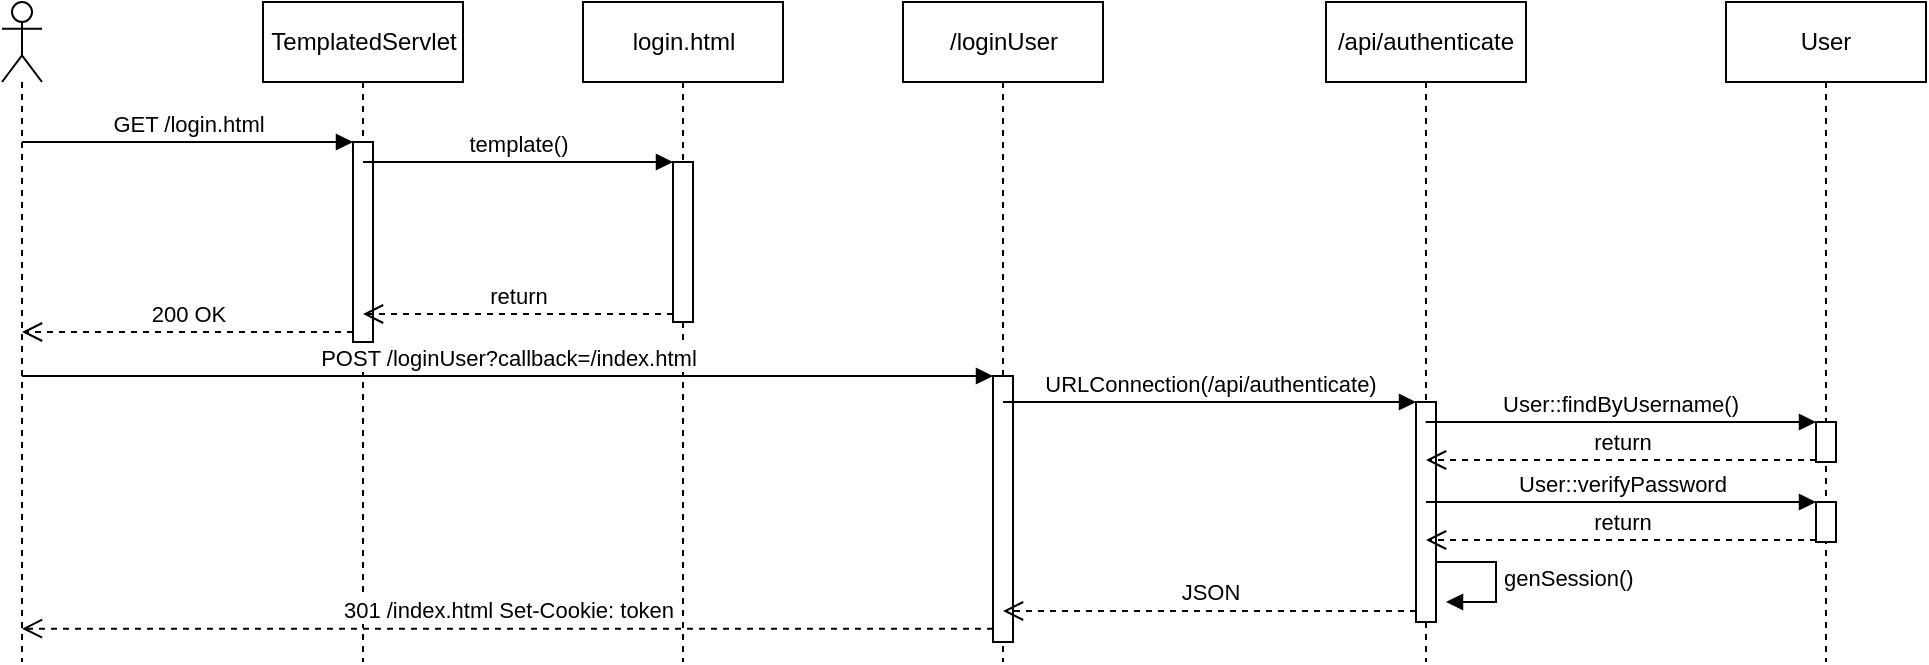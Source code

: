 <mxfile version="17.4.2" type="device" pages="3"><diagram id="y1XsxEIwCK7kVKtEAMbp" name="Login"><mxGraphModel dx="2694" dy="2154" grid="1" gridSize="10" guides="1" tooltips="1" connect="1" arrows="1" fold="1" page="1" pageScale="1" pageWidth="1169" pageHeight="827" math="0" shadow="0"><root><mxCell id="0"/><mxCell id="1" parent="0"/><mxCell id="82Okcf7m9_jJrimFjIhT-22" value="login.html" style="shape=umlLifeline;perimeter=lifelinePerimeter;whiteSpace=wrap;html=1;container=1;collapsible=0;recursiveResize=0;outlineConnect=0;" vertex="1" parent="1"><mxGeometry x="330.5" y="-800" width="100" height="330" as="geometry"/></mxCell><mxCell id="82Okcf7m9_jJrimFjIhT-23" value="" style="html=1;points=[];perimeter=orthogonalPerimeter;" vertex="1" parent="82Okcf7m9_jJrimFjIhT-22"><mxGeometry x="45" y="80" width="10" height="80" as="geometry"/></mxCell><mxCell id="82Okcf7m9_jJrimFjIhT-24" value="TemplatedServlet" style="shape=umlLifeline;perimeter=lifelinePerimeter;whiteSpace=wrap;html=1;container=1;collapsible=0;recursiveResize=0;outlineConnect=0;" vertex="1" parent="1"><mxGeometry x="170.5" y="-800" width="100" height="330" as="geometry"/></mxCell><mxCell id="82Okcf7m9_jJrimFjIhT-25" value="" style="html=1;points=[];perimeter=orthogonalPerimeter;" vertex="1" parent="82Okcf7m9_jJrimFjIhT-24"><mxGeometry x="45" y="70" width="10" height="100" as="geometry"/></mxCell><mxCell id="82Okcf7m9_jJrimFjIhT-26" value="GET /login.html" style="html=1;verticalAlign=bottom;endArrow=block;entryX=0;entryY=0;rounded=0;" edge="1" parent="1" source="82Okcf7m9_jJrimFjIhT-35" target="82Okcf7m9_jJrimFjIhT-25"><mxGeometry relative="1" as="geometry"><mxPoint x="90" y="-730" as="sourcePoint"/></mxGeometry></mxCell><mxCell id="82Okcf7m9_jJrimFjIhT-27" value="200 OK" style="html=1;verticalAlign=bottom;endArrow=open;dashed=1;endSize=8;exitX=0;exitY=0.95;rounded=0;" edge="1" parent="1" source="82Okcf7m9_jJrimFjIhT-25" target="82Okcf7m9_jJrimFjIhT-35"><mxGeometry relative="1" as="geometry"><mxPoint x="90" y="-635" as="targetPoint"/></mxGeometry></mxCell><mxCell id="82Okcf7m9_jJrimFjIhT-28" value="template()" style="html=1;verticalAlign=bottom;endArrow=block;entryX=0;entryY=0;rounded=0;" edge="1" parent="1" source="82Okcf7m9_jJrimFjIhT-24" target="82Okcf7m9_jJrimFjIhT-23"><mxGeometry relative="1" as="geometry"><mxPoint x="160.5" y="-620" as="sourcePoint"/></mxGeometry></mxCell><mxCell id="82Okcf7m9_jJrimFjIhT-29" value="return" style="html=1;verticalAlign=bottom;endArrow=open;dashed=1;endSize=8;exitX=0;exitY=0.95;rounded=0;" edge="1" parent="1" source="82Okcf7m9_jJrimFjIhT-23" target="82Okcf7m9_jJrimFjIhT-24"><mxGeometry relative="1" as="geometry"><mxPoint x="160.5" y="-544" as="targetPoint"/></mxGeometry></mxCell><mxCell id="82Okcf7m9_jJrimFjIhT-30" value="/loginUser" style="shape=umlLifeline;perimeter=lifelinePerimeter;whiteSpace=wrap;html=1;container=1;collapsible=0;recursiveResize=0;outlineConnect=0;" vertex="1" parent="1"><mxGeometry x="490.5" y="-800" width="100" height="330" as="geometry"/></mxCell><mxCell id="82Okcf7m9_jJrimFjIhT-31" value="" style="html=1;points=[];perimeter=orthogonalPerimeter;" vertex="1" parent="82Okcf7m9_jJrimFjIhT-30"><mxGeometry x="45" y="187" width="10" height="133" as="geometry"/></mxCell><mxCell id="82Okcf7m9_jJrimFjIhT-32" value="User" style="shape=umlLifeline;perimeter=lifelinePerimeter;whiteSpace=wrap;html=1;container=1;collapsible=0;recursiveResize=0;outlineConnect=0;" vertex="1" parent="1"><mxGeometry x="902" y="-800" width="100" height="330" as="geometry"/></mxCell><mxCell id="82Okcf7m9_jJrimFjIhT-33" value="" style="html=1;points=[];perimeter=orthogonalPerimeter;" vertex="1" parent="82Okcf7m9_jJrimFjIhT-32"><mxGeometry x="45" y="210" width="10" height="20" as="geometry"/></mxCell><mxCell id="82Okcf7m9_jJrimFjIhT-34" value="" style="html=1;points=[];perimeter=orthogonalPerimeter;" vertex="1" parent="82Okcf7m9_jJrimFjIhT-32"><mxGeometry x="45" y="250" width="10" height="20" as="geometry"/></mxCell><mxCell id="82Okcf7m9_jJrimFjIhT-35" value="" style="shape=umlLifeline;participant=umlActor;perimeter=lifelinePerimeter;whiteSpace=wrap;html=1;container=1;collapsible=0;recursiveResize=0;verticalAlign=top;spacingTop=36;outlineConnect=0;" vertex="1" parent="1"><mxGeometry x="40" y="-800" width="20" height="330" as="geometry"/></mxCell><mxCell id="82Okcf7m9_jJrimFjIhT-36" value="POST /loginUser?callback=/index.html" style="html=1;verticalAlign=bottom;endArrow=block;entryX=0;entryY=0;rounded=0;" edge="1" parent="1" source="82Okcf7m9_jJrimFjIhT-35" target="82Okcf7m9_jJrimFjIhT-31"><mxGeometry relative="1" as="geometry"><mxPoint x="240" y="-620" as="sourcePoint"/></mxGeometry></mxCell><mxCell id="82Okcf7m9_jJrimFjIhT-37" value="301 /index.html Set-Cookie: token" style="html=1;verticalAlign=bottom;endArrow=open;dashed=1;endSize=8;exitX=0;exitY=0.95;rounded=0;" edge="1" parent="1" source="82Okcf7m9_jJrimFjIhT-31" target="82Okcf7m9_jJrimFjIhT-35"><mxGeometry relative="1" as="geometry"><mxPoint x="240" y="-544" as="targetPoint"/></mxGeometry></mxCell><mxCell id="82Okcf7m9_jJrimFjIhT-38" value="/api/authenticate" style="shape=umlLifeline;perimeter=lifelinePerimeter;whiteSpace=wrap;html=1;container=1;collapsible=0;recursiveResize=0;outlineConnect=0;" vertex="1" parent="1"><mxGeometry x="702" y="-800" width="100" height="330" as="geometry"/></mxCell><mxCell id="82Okcf7m9_jJrimFjIhT-39" value="" style="html=1;points=[];perimeter=orthogonalPerimeter;" vertex="1" parent="82Okcf7m9_jJrimFjIhT-38"><mxGeometry x="45" y="200" width="10" height="110" as="geometry"/></mxCell><mxCell id="82Okcf7m9_jJrimFjIhT-40" value="genSession()" style="edgeStyle=orthogonalEdgeStyle;html=1;align=left;spacingLeft=2;endArrow=block;rounded=0;entryX=1;entryY=0;" edge="1" parent="82Okcf7m9_jJrimFjIhT-38"><mxGeometry relative="1" as="geometry"><mxPoint x="55" y="280" as="sourcePoint"/><Array as="points"><mxPoint x="85" y="280"/></Array><mxPoint x="60" y="300" as="targetPoint"/></mxGeometry></mxCell><mxCell id="82Okcf7m9_jJrimFjIhT-41" value="URLConnection(/api/authenticate)" style="html=1;verticalAlign=bottom;endArrow=block;entryX=0;entryY=0;rounded=0;" edge="1" parent="1" source="82Okcf7m9_jJrimFjIhT-30" target="82Okcf7m9_jJrimFjIhT-39"><mxGeometry relative="1" as="geometry"><mxPoint x="590" y="-610" as="sourcePoint"/></mxGeometry></mxCell><mxCell id="82Okcf7m9_jJrimFjIhT-42" value="JSON" style="html=1;verticalAlign=bottom;endArrow=open;dashed=1;endSize=8;exitX=0;exitY=0.95;rounded=0;" edge="1" parent="1" source="82Okcf7m9_jJrimFjIhT-39" target="82Okcf7m9_jJrimFjIhT-30"><mxGeometry relative="1" as="geometry"><mxPoint x="590" y="-534" as="targetPoint"/></mxGeometry></mxCell><mxCell id="82Okcf7m9_jJrimFjIhT-43" value="User::findByUsername()" style="html=1;verticalAlign=bottom;endArrow=block;entryX=0;entryY=0;rounded=0;" edge="1" parent="1" target="82Okcf7m9_jJrimFjIhT-33"><mxGeometry relative="1" as="geometry"><mxPoint x="751.81" y="-590" as="sourcePoint"/></mxGeometry></mxCell><mxCell id="82Okcf7m9_jJrimFjIhT-44" value="return" style="html=1;verticalAlign=bottom;endArrow=open;dashed=1;endSize=8;exitX=0;exitY=0.95;rounded=0;" edge="1" parent="1" source="82Okcf7m9_jJrimFjIhT-33" target="82Okcf7m9_jJrimFjIhT-38"><mxGeometry relative="1" as="geometry"><mxPoint x="877" y="-514" as="targetPoint"/></mxGeometry></mxCell><mxCell id="82Okcf7m9_jJrimFjIhT-45" value="User::verifyPassword" style="html=1;verticalAlign=bottom;endArrow=block;entryX=0;entryY=0;rounded=0;" edge="1" parent="1" source="82Okcf7m9_jJrimFjIhT-38" target="82Okcf7m9_jJrimFjIhT-34"><mxGeometry relative="1" as="geometry"><mxPoint x="877" y="-550" as="sourcePoint"/></mxGeometry></mxCell><mxCell id="82Okcf7m9_jJrimFjIhT-46" value="return" style="html=1;verticalAlign=bottom;endArrow=open;dashed=1;endSize=8;exitX=0;exitY=0.95;rounded=0;" edge="1" parent="1" source="82Okcf7m9_jJrimFjIhT-34" target="82Okcf7m9_jJrimFjIhT-38"><mxGeometry relative="1" as="geometry"><mxPoint x="877" y="-474" as="targetPoint"/></mxGeometry></mxCell></root></mxGraphModel></diagram><diagram id="XQHrjyWw7GbRLVLHoxnF" name="Register"><mxGraphModel dx="1886" dy="1756" grid="1" gridSize="10" guides="1" tooltips="1" connect="1" arrows="1" fold="1" page="1" pageScale="1" pageWidth="1169" pageHeight="827" math="0" shadow="0"><root><mxCell id="0"/><mxCell id="1" parent="0"/><mxCell id="KxeTlseG_vomW1WE5cZa-1" value="register.html" style="shape=umlLifeline;perimeter=lifelinePerimeter;whiteSpace=wrap;html=1;container=1;collapsible=0;recursiveResize=0;outlineConnect=0;" vertex="1" parent="1"><mxGeometry x="290" y="-800" width="100" height="320" as="geometry"/></mxCell><mxCell id="KxeTlseG_vomW1WE5cZa-2" value="" style="html=1;points=[];perimeter=orthogonalPerimeter;" vertex="1" parent="KxeTlseG_vomW1WE5cZa-1"><mxGeometry x="45" y="80" width="10" height="80" as="geometry"/></mxCell><mxCell id="KxeTlseG_vomW1WE5cZa-3" value="" style="shape=umlLifeline;participant=umlActor;perimeter=lifelinePerimeter;whiteSpace=wrap;html=1;container=1;collapsible=0;recursiveResize=0;verticalAlign=top;spacingTop=36;outlineConnect=0;" vertex="1" parent="1"><mxGeometry x="40" y="-800" width="20" height="320" as="geometry"/></mxCell><mxCell id="KxeTlseG_vomW1WE5cZa-4" value="TemplatedServlet" style="shape=umlLifeline;perimeter=lifelinePerimeter;whiteSpace=wrap;html=1;container=1;collapsible=0;recursiveResize=0;outlineConnect=0;" vertex="1" parent="1"><mxGeometry x="130" y="-800" width="100" height="320" as="geometry"/></mxCell><mxCell id="KxeTlseG_vomW1WE5cZa-5" value="" style="html=1;points=[];perimeter=orthogonalPerimeter;" vertex="1" parent="KxeTlseG_vomW1WE5cZa-4"><mxGeometry x="45" y="70" width="10" height="100" as="geometry"/></mxCell><mxCell id="KxeTlseG_vomW1WE5cZa-6" value="GET /register.html" style="html=1;verticalAlign=bottom;endArrow=block;entryX=0;entryY=0;rounded=0;" edge="1" parent="1" source="KxeTlseG_vomW1WE5cZa-3" target="KxeTlseG_vomW1WE5cZa-5"><mxGeometry relative="1" as="geometry"><mxPoint x="400" y="-450" as="sourcePoint"/></mxGeometry></mxCell><mxCell id="KxeTlseG_vomW1WE5cZa-7" value="200 OK" style="html=1;verticalAlign=bottom;endArrow=open;dashed=1;endSize=8;exitX=0;exitY=0.95;rounded=0;" edge="1" parent="1" source="KxeTlseG_vomW1WE5cZa-5" target="KxeTlseG_vomW1WE5cZa-3"><mxGeometry relative="1" as="geometry"><mxPoint x="400" y="-374" as="targetPoint"/></mxGeometry></mxCell><mxCell id="KxeTlseG_vomW1WE5cZa-8" value="template()" style="html=1;verticalAlign=bottom;endArrow=block;entryX=0;entryY=0;rounded=0;" edge="1" parent="1" source="KxeTlseG_vomW1WE5cZa-4" target="KxeTlseG_vomW1WE5cZa-2"><mxGeometry relative="1" as="geometry"><mxPoint x="120" y="-620" as="sourcePoint"/></mxGeometry></mxCell><mxCell id="KxeTlseG_vomW1WE5cZa-9" value="return" style="html=1;verticalAlign=bottom;endArrow=open;dashed=1;endSize=8;exitX=0;exitY=0.95;rounded=0;" edge="1" parent="1" source="KxeTlseG_vomW1WE5cZa-2" target="KxeTlseG_vomW1WE5cZa-4"><mxGeometry relative="1" as="geometry"><mxPoint x="120" y="-544" as="targetPoint"/></mxGeometry></mxCell><mxCell id="KxeTlseG_vomW1WE5cZa-10" value="POST /api/register?callback=/index.html" style="html=1;verticalAlign=bottom;endArrow=block;rounded=0;" edge="1" parent="1" source="KxeTlseG_vomW1WE5cZa-3" target="KxeTlseG_vomW1WE5cZa-22"><mxGeometry relative="1" as="geometry"><mxPoint x="120" y="-620" as="sourcePoint"/><mxPoint x="495" y="-610" as="targetPoint"/></mxGeometry></mxCell><mxCell id="KxeTlseG_vomW1WE5cZa-11" value="/api/register" style="shape=umlLifeline;perimeter=lifelinePerimeter;whiteSpace=wrap;html=1;container=1;collapsible=0;recursiveResize=0;outlineConnect=0;" vertex="1" parent="1"><mxGeometry x="640" y="-800" width="100" height="320" as="geometry"/></mxCell><mxCell id="KxeTlseG_vomW1WE5cZa-12" value="" style="html=1;points=[];perimeter=orthogonalPerimeter;" vertex="1" parent="KxeTlseG_vomW1WE5cZa-11"><mxGeometry x="45" y="200" width="10" height="90" as="geometry"/></mxCell><mxCell id="KxeTlseG_vomW1WE5cZa-13" value="301 /index.html" style="html=1;verticalAlign=bottom;endArrow=open;dashed=1;endSize=8;exitX=0;exitY=0.95;rounded=0;" edge="1" parent="1" source="KxeTlseG_vomW1WE5cZa-22" target="KxeTlseG_vomW1WE5cZa-3"><mxGeometry relative="1" as="geometry"><mxPoint x="160" y="-554" as="targetPoint"/></mxGeometry></mxCell><mxCell id="KxeTlseG_vomW1WE5cZa-14" value="User" style="shape=umlLifeline;perimeter=lifelinePerimeter;whiteSpace=wrap;html=1;container=1;collapsible=0;recursiveResize=0;outlineConnect=0;" vertex="1" parent="1"><mxGeometry x="800" y="-800" width="100" height="320" as="geometry"/></mxCell><mxCell id="KxeTlseG_vomW1WE5cZa-15" value="" style="html=1;points=[];perimeter=orthogonalPerimeter;" vertex="1" parent="KxeTlseG_vomW1WE5cZa-14"><mxGeometry x="45" y="210" width="10" height="20" as="geometry"/></mxCell><mxCell id="KxeTlseG_vomW1WE5cZa-16" value="" style="html=1;points=[];perimeter=orthogonalPerimeter;" vertex="1" parent="KxeTlseG_vomW1WE5cZa-14"><mxGeometry x="45" y="254" width="10" height="26" as="geometry"/></mxCell><mxCell id="KxeTlseG_vomW1WE5cZa-17" value="User::new" style="html=1;verticalAlign=bottom;endArrow=block;entryX=0;entryY=0;rounded=0;" edge="1" parent="1" source="KxeTlseG_vomW1WE5cZa-11" target="KxeTlseG_vomW1WE5cZa-15"><mxGeometry relative="1" as="geometry"><mxPoint x="774" y="-570" as="sourcePoint"/></mxGeometry></mxCell><mxCell id="KxeTlseG_vomW1WE5cZa-18" value="return" style="html=1;verticalAlign=bottom;endArrow=open;dashed=1;endSize=8;exitX=0;exitY=0.95;rounded=0;" edge="1" parent="1" source="KxeTlseG_vomW1WE5cZa-15" target="KxeTlseG_vomW1WE5cZa-11"><mxGeometry relative="1" as="geometry"><mxPoint x="774" y="-494" as="targetPoint"/></mxGeometry></mxCell><mxCell id="KxeTlseG_vomW1WE5cZa-19" value="User::save" style="html=1;verticalAlign=bottom;endArrow=block;entryX=0;entryY=0;rounded=0;" edge="1" parent="1" source="KxeTlseG_vomW1WE5cZa-11" target="KxeTlseG_vomW1WE5cZa-16"><mxGeometry relative="1" as="geometry"><mxPoint x="610" y="-570" as="sourcePoint"/></mxGeometry></mxCell><mxCell id="KxeTlseG_vomW1WE5cZa-20" value="return" style="html=1;verticalAlign=bottom;endArrow=open;dashed=1;endSize=8;exitX=0;exitY=0.95;rounded=0;" edge="1" parent="1" source="KxeTlseG_vomW1WE5cZa-16" target="KxeTlseG_vomW1WE5cZa-11"><mxGeometry relative="1" as="geometry"><mxPoint x="610" y="-494" as="targetPoint"/></mxGeometry></mxCell><mxCell id="KxeTlseG_vomW1WE5cZa-21" value="/registerUser" style="shape=umlLifeline;perimeter=lifelinePerimeter;whiteSpace=wrap;html=1;container=1;collapsible=0;recursiveResize=0;outlineConnect=0;" vertex="1" parent="1"><mxGeometry x="440" y="-800" width="100" height="320" as="geometry"/></mxCell><mxCell id="KxeTlseG_vomW1WE5cZa-22" value="" style="html=1;points=[];perimeter=orthogonalPerimeter;" vertex="1" parent="KxeTlseG_vomW1WE5cZa-21"><mxGeometry x="45" y="190" width="10" height="110" as="geometry"/></mxCell><mxCell id="KxeTlseG_vomW1WE5cZa-23" value="URLConnection(/api/register)" style="html=1;verticalAlign=bottom;endArrow=block;entryX=0;entryY=0;rounded=0;" edge="1" parent="1" source="KxeTlseG_vomW1WE5cZa-21" target="KxeTlseG_vomW1WE5cZa-12"><mxGeometry relative="1" as="geometry"><mxPoint x="650" y="-595" as="sourcePoint"/></mxGeometry></mxCell><mxCell id="KxeTlseG_vomW1WE5cZa-24" value="JSON" style="html=1;verticalAlign=bottom;endArrow=open;dashed=1;endSize=8;exitX=0;exitY=0.95;rounded=0;" edge="1" parent="1" source="KxeTlseG_vomW1WE5cZa-12" target="KxeTlseG_vomW1WE5cZa-21"><mxGeometry relative="1" as="geometry"><mxPoint x="650" y="-519" as="targetPoint"/></mxGeometry></mxCell></root></mxGraphModel></diagram><diagram id="w53MdEqn_30gFPJ-MU9s" name="Home"><mxGraphModel dx="1886" dy="929" grid="1" gridSize="10" guides="1" tooltips="1" connect="1" arrows="1" fold="1" page="1" pageScale="1" pageWidth="1169" pageHeight="827" math="0" shadow="0"><root><mxCell id="0"/><mxCell id="1" parent="0"/><mxCell id="Y1QtqsatwkE0ORBN8S-4-1" value="if logged in" style="shape=umlFrame;whiteSpace=wrap;html=1;width=80;height=20;" vertex="1" parent="1"><mxGeometry x="80" y="90" width="800" height="430" as="geometry"/></mxCell><mxCell id="Y1QtqsatwkE0ORBN8S-4-2" value="" style="shape=umlLifeline;participant=umlActor;perimeter=lifelinePerimeter;whiteSpace=wrap;html=1;container=1;collapsible=0;recursiveResize=0;verticalAlign=top;spacingTop=36;outlineConnect=0;" vertex="1" parent="1"><mxGeometry x="40" y="40" width="20" height="490" as="geometry"/></mxCell><mxCell id="Y1QtqsatwkE0ORBN8S-4-3" value="LoginFilter" style="shape=umlLifeline;perimeter=lifelinePerimeter;whiteSpace=wrap;html=1;container=1;collapsible=0;recursiveResize=0;outlineConnect=0;" vertex="1" parent="1"><mxGeometry x="160" y="40" width="100" height="490" as="geometry"/></mxCell><mxCell id="Y1QtqsatwkE0ORBN8S-4-4" value="&lt;br&gt;" style="html=1;points=[];perimeter=orthogonalPerimeter;" vertex="1" parent="Y1QtqsatwkE0ORBN8S-4-3"><mxGeometry x="45.5" y="90" width="10" height="170" as="geometry"/></mxCell><mxCell id="Y1QtqsatwkE0ORBN8S-4-5" value="" style="html=1;points=[];perimeter=orthogonalPerimeter;" vertex="1" parent="Y1QtqsatwkE0ORBN8S-4-3"><mxGeometry x="45" y="320" width="10" height="24" as="geometry"/></mxCell><mxCell id="Y1QtqsatwkE0ORBN8S-4-6" value="" style="html=1;points=[];perimeter=orthogonalPerimeter;" vertex="1" parent="Y1QtqsatwkE0ORBN8S-4-3"><mxGeometry x="45" y="410" width="10" height="50" as="geometry"/></mxCell><mxCell id="Y1QtqsatwkE0ORBN8S-4-7" value="api/verify" style="shape=umlLifeline;perimeter=lifelinePerimeter;whiteSpace=wrap;html=1;container=1;collapsible=0;recursiveResize=0;outlineConnect=0;" vertex="1" parent="1"><mxGeometry x="320" y="40" width="100" height="490" as="geometry"/></mxCell><mxCell id="Y1QtqsatwkE0ORBN8S-4-8" value="" style="html=1;points=[];perimeter=orthogonalPerimeter;" vertex="1" parent="Y1QtqsatwkE0ORBN8S-4-7"><mxGeometry x="45.5" y="100" width="10" height="30" as="geometry"/></mxCell><mxCell id="Y1QtqsatwkE0ORBN8S-4-9" value="" style="html=1;points=[];perimeter=orthogonalPerimeter;" vertex="1" parent="Y1QtqsatwkE0ORBN8S-4-7"><mxGeometry x="45.5" y="420" width="10" height="30" as="geometry"/></mxCell><mxCell id="Y1QtqsatwkE0ORBN8S-4-10" value="GET /; Cookie: token" style="html=1;verticalAlign=bottom;endArrow=block;entryX=0;entryY=0;rounded=0;" edge="1" parent="1" source="Y1QtqsatwkE0ORBN8S-4-2" target="Y1QtqsatwkE0ORBN8S-4-4"><mxGeometry relative="1" as="geometry"><mxPoint x="135.5" y="130" as="sourcePoint"/></mxGeometry></mxCell><mxCell id="Y1QtqsatwkE0ORBN8S-4-11" value="200 OK" style="html=1;verticalAlign=bottom;endArrow=open;dashed=1;endSize=8;exitX=0;exitY=0.95;rounded=0;" edge="1" parent="1" source="Y1QtqsatwkE0ORBN8S-4-4" target="Y1QtqsatwkE0ORBN8S-4-2"><mxGeometry relative="1" as="geometry"><mxPoint x="135.5" y="206" as="targetPoint"/></mxGeometry></mxCell><mxCell id="Y1QtqsatwkE0ORBN8S-4-12" value="URLConnection(api/verify)" style="html=1;verticalAlign=bottom;endArrow=block;entryX=0;entryY=0;rounded=0;" edge="1" parent="1" source="Y1QtqsatwkE0ORBN8S-4-3" target="Y1QtqsatwkE0ORBN8S-4-8"><mxGeometry relative="1" as="geometry"><mxPoint x="295.5" y="140" as="sourcePoint"/></mxGeometry></mxCell><mxCell id="Y1QtqsatwkE0ORBN8S-4-13" value="200 OK" style="html=1;verticalAlign=bottom;endArrow=open;dashed=1;endSize=8;exitX=0;exitY=0.95;rounded=0;" edge="1" parent="1" source="Y1QtqsatwkE0ORBN8S-4-8" target="Y1QtqsatwkE0ORBN8S-4-3"><mxGeometry relative="1" as="geometry"><mxPoint x="295.5" y="216" as="targetPoint"/></mxGeometry></mxCell><mxCell id="Y1QtqsatwkE0ORBN8S-4-14" value="/home" style="shape=umlLifeline;perimeter=lifelinePerimeter;whiteSpace=wrap;html=1;container=1;collapsible=0;recursiveResize=0;outlineConnect=0;" vertex="1" parent="1"><mxGeometry x="450" y="40" width="100" height="490" as="geometry"/></mxCell><mxCell id="Y1QtqsatwkE0ORBN8S-4-15" value="" style="html=1;points=[];perimeter=orthogonalPerimeter;" vertex="1" parent="Y1QtqsatwkE0ORBN8S-4-14"><mxGeometry x="45" y="150" width="10" height="100" as="geometry"/></mxCell><mxCell id="Y1QtqsatwkE0ORBN8S-4-16" value="doFilter()" style="html=1;verticalAlign=bottom;endArrow=block;entryX=0;entryY=0;rounded=0;" edge="1" parent="1" source="Y1QtqsatwkE0ORBN8S-4-3" target="Y1QtqsatwkE0ORBN8S-4-15"><mxGeometry relative="1" as="geometry"><mxPoint x="280" y="60" as="sourcePoint"/></mxGeometry></mxCell><mxCell id="Y1QtqsatwkE0ORBN8S-4-17" value="200 OK" style="html=1;verticalAlign=bottom;endArrow=open;dashed=1;endSize=8;exitX=0;exitY=0.95;rounded=0;" edge="1" parent="1" source="Y1QtqsatwkE0ORBN8S-4-15" target="Y1QtqsatwkE0ORBN8S-4-3"><mxGeometry relative="1" as="geometry"><mxPoint x="280" y="136" as="targetPoint"/></mxGeometry></mxCell><mxCell id="Y1QtqsatwkE0ORBN8S-4-18" value="/api/userDetails" style="shape=umlLifeline;perimeter=lifelinePerimeter;whiteSpace=wrap;html=1;container=1;collapsible=0;recursiveResize=0;outlineConnect=0;" vertex="1" parent="1"><mxGeometry x="602" y="40" width="100" height="490" as="geometry"/></mxCell><mxCell id="Y1QtqsatwkE0ORBN8S-4-19" value="" style="html=1;points=[];perimeter=orthogonalPerimeter;" vertex="1" parent="Y1QtqsatwkE0ORBN8S-4-18"><mxGeometry x="45" y="160" width="10" height="30" as="geometry"/></mxCell><mxCell id="Y1QtqsatwkE0ORBN8S-4-20" value="URLConnection(...)" style="html=1;verticalAlign=bottom;endArrow=block;entryX=0;entryY=0;rounded=0;" edge="1" parent="1" source="Y1QtqsatwkE0ORBN8S-4-14" target="Y1QtqsatwkE0ORBN8S-4-19"><mxGeometry relative="1" as="geometry"><mxPoint x="580" y="190" as="sourcePoint"/></mxGeometry></mxCell><mxCell id="Y1QtqsatwkE0ORBN8S-4-21" value="JSON" style="html=1;verticalAlign=bottom;endArrow=open;dashed=1;endSize=8;exitX=0;exitY=0.95;rounded=0;" edge="1" parent="1" source="Y1QtqsatwkE0ORBN8S-4-19" target="Y1QtqsatwkE0ORBN8S-4-14"><mxGeometry relative="1" as="geometry"><mxPoint x="580" y="266" as="targetPoint"/></mxGeometry></mxCell><mxCell id="Y1QtqsatwkE0ORBN8S-4-22" value="index.html" style="shape=umlLifeline;perimeter=lifelinePerimeter;whiteSpace=wrap;html=1;container=1;collapsible=0;recursiveResize=0;outlineConnect=0;" vertex="1" parent="1"><mxGeometry x="760" y="40" width="100" height="490" as="geometry"/></mxCell><mxCell id="Y1QtqsatwkE0ORBN8S-4-23" value="" style="html=1;points=[];perimeter=orthogonalPerimeter;" vertex="1" parent="Y1QtqsatwkE0ORBN8S-4-22"><mxGeometry x="46" y="210" width="10" height="20" as="geometry"/></mxCell><mxCell id="Y1QtqsatwkE0ORBN8S-4-24" value="template()" style="html=1;verticalAlign=bottom;endArrow=block;entryX=0;entryY=0;rounded=0;" edge="1" parent="1" source="Y1QtqsatwkE0ORBN8S-4-14" target="Y1QtqsatwkE0ORBN8S-4-23"><mxGeometry relative="1" as="geometry"><mxPoint x="736" y="240" as="sourcePoint"/></mxGeometry></mxCell><mxCell id="Y1QtqsatwkE0ORBN8S-4-25" value="return" style="html=1;verticalAlign=bottom;endArrow=open;dashed=1;endSize=8;exitX=0;exitY=0.95;rounded=0;" edge="1" parent="1" source="Y1QtqsatwkE0ORBN8S-4-23" target="Y1QtqsatwkE0ORBN8S-4-14"><mxGeometry relative="1" as="geometry"><mxPoint x="736" y="316" as="targetPoint"/></mxGeometry></mxCell><mxCell id="Y1QtqsatwkE0ORBN8S-4-26" value="" style="line;strokeWidth=1;fillColor=none;align=left;verticalAlign=middle;spacingTop=-1;spacingLeft=3;spacingRight=3;rotatable=0;labelPosition=right;points=[];portConstraint=eastwest;" vertex="1" parent="1"><mxGeometry x="80" y="310" width="800" height="8" as="geometry"/></mxCell><mxCell id="Y1QtqsatwkE0ORBN8S-4-27" value="GET /" style="html=1;verticalAlign=bottom;endArrow=block;entryX=0;entryY=0;rounded=0;" edge="1" parent="1" source="Y1QtqsatwkE0ORBN8S-4-2" target="Y1QtqsatwkE0ORBN8S-4-5"><mxGeometry relative="1" as="geometry"><mxPoint x="135.5" y="336" as="sourcePoint"/></mxGeometry></mxCell><mxCell id="Y1QtqsatwkE0ORBN8S-4-28" value="301 /login.html" style="html=1;verticalAlign=bottom;endArrow=open;dashed=1;endSize=8;exitX=0;exitY=0.95;rounded=0;" edge="1" parent="1" source="Y1QtqsatwkE0ORBN8S-4-5" target="Y1QtqsatwkE0ORBN8S-4-2"><mxGeometry relative="1" as="geometry"><mxPoint x="135.5" y="412" as="targetPoint"/></mxGeometry></mxCell><mxCell id="Y1QtqsatwkE0ORBN8S-4-29" value="[ else if no cookie ]" style="text;html=1;strokeColor=none;fillColor=none;align=left;verticalAlign=middle;whiteSpace=wrap;rounded=0;" vertex="1" parent="1"><mxGeometry x="90" y="318" width="110" height="30" as="geometry"/></mxCell><mxCell id="Y1QtqsatwkE0ORBN8S-4-30" value="" style="line;strokeWidth=1;fillColor=none;align=left;verticalAlign=middle;spacingTop=-1;spacingLeft=3;spacingRight=3;rotatable=0;labelPosition=right;points=[];portConstraint=eastwest;" vertex="1" parent="1"><mxGeometry x="80" y="400" width="800" height="8" as="geometry"/></mxCell><mxCell id="Y1QtqsatwkE0ORBN8S-4-31" value="[ else if expired or wrong ]" style="text;html=1;strokeColor=none;fillColor=none;align=left;verticalAlign=middle;whiteSpace=wrap;rounded=0;" vertex="1" parent="1"><mxGeometry x="90" y="408" width="150" height="30" as="geometry"/></mxCell><mxCell id="Y1QtqsatwkE0ORBN8S-4-32" value="GET /; Cookie: token" style="html=1;verticalAlign=bottom;endArrow=block;entryX=0;entryY=0;rounded=0;" edge="1" parent="1" source="Y1QtqsatwkE0ORBN8S-4-2" target="Y1QtqsatwkE0ORBN8S-4-6"><mxGeometry relative="1" as="geometry"><mxPoint x="135" y="450" as="sourcePoint"/></mxGeometry></mxCell><mxCell id="Y1QtqsatwkE0ORBN8S-4-33" value="return" style="html=1;verticalAlign=bottom;endArrow=open;dashed=1;endSize=8;exitX=0;exitY=0.95;rounded=0;" edge="1" parent="1" source="Y1QtqsatwkE0ORBN8S-4-6" target="Y1QtqsatwkE0ORBN8S-4-2"><mxGeometry relative="1" as="geometry"><mxPoint x="135" y="526" as="targetPoint"/></mxGeometry></mxCell><mxCell id="Y1QtqsatwkE0ORBN8S-4-34" value="URLConnection(...)" style="html=1;verticalAlign=bottom;endArrow=block;entryX=0;entryY=0;rounded=0;" edge="1" parent="1" source="Y1QtqsatwkE0ORBN8S-4-3" target="Y1QtqsatwkE0ORBN8S-4-9"><mxGeometry relative="1" as="geometry"><mxPoint x="295.5" y="460" as="sourcePoint"/></mxGeometry></mxCell><mxCell id="Y1QtqsatwkE0ORBN8S-4-35" value="401 Unauthorized" style="html=1;verticalAlign=bottom;endArrow=open;dashed=1;endSize=8;exitX=0;exitY=0.95;rounded=0;" edge="1" parent="1" source="Y1QtqsatwkE0ORBN8S-4-9" target="Y1QtqsatwkE0ORBN8S-4-3"><mxGeometry relative="1" as="geometry"><mxPoint x="295.5" y="536" as="targetPoint"/></mxGeometry></mxCell></root></mxGraphModel></diagram></mxfile>